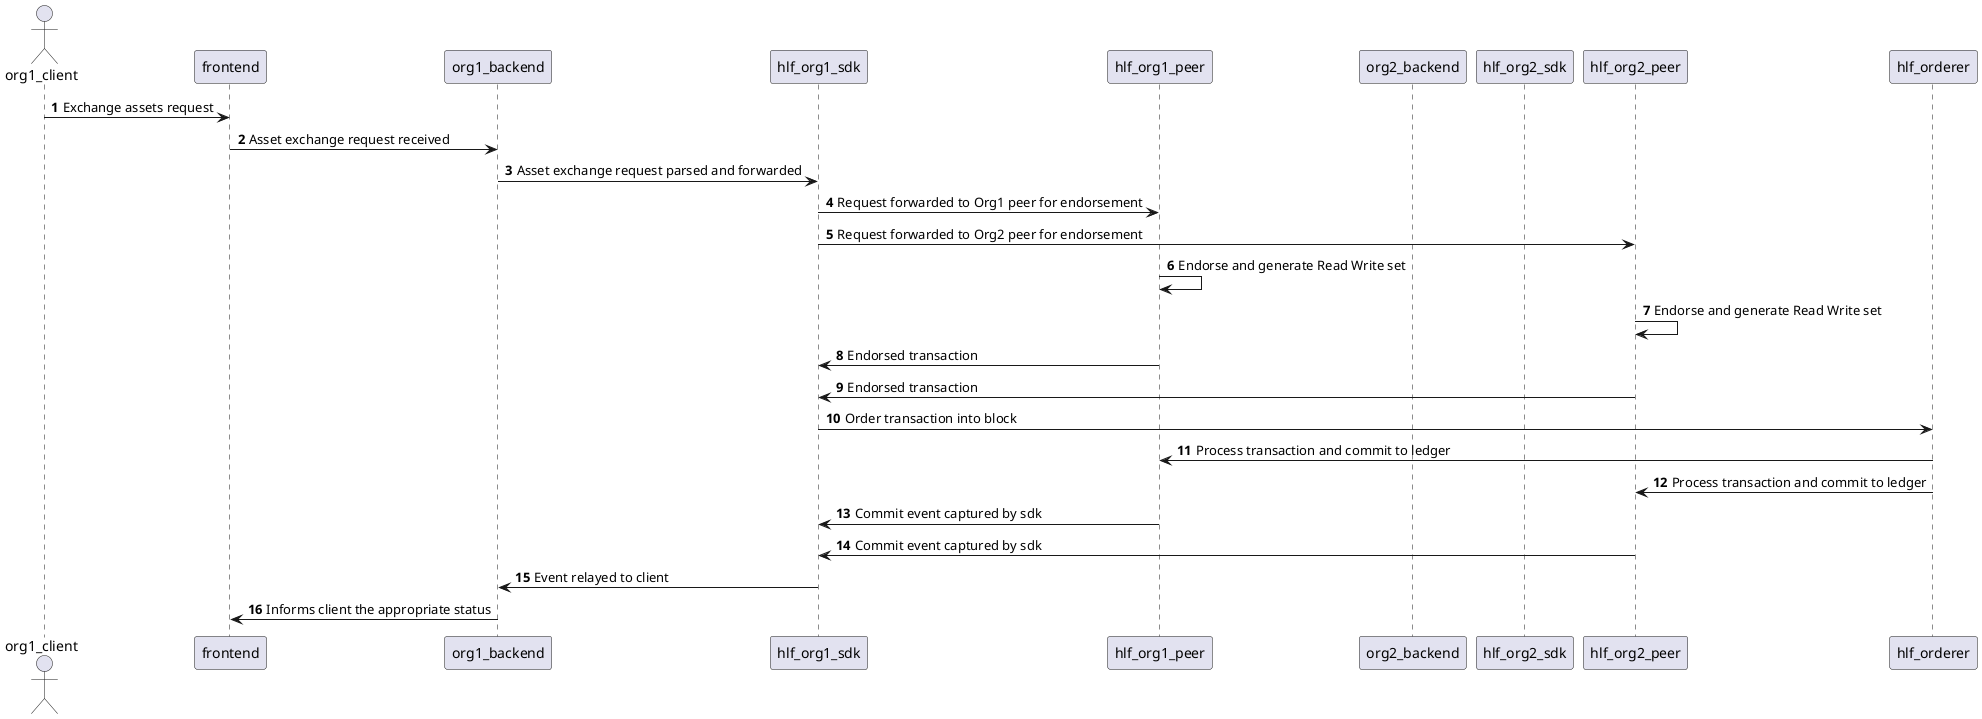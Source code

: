 @startuml Exchange Asset
autonumber

actor org1_client as 1c

participant frontend as f
participant org1_backend as 1b
participant hlf_org1_sdk as 1s
participant hlf_org1_peer as 1p

participant org2_backend as 2b
participant hlf_org2_sdk as 2s
participant hlf_org2_peer as 2p

participant hlf_orderer as o

1c -> f: Exchange assets request
f -> 1b: Asset exchange request received
1b -> 1s: Asset exchange request parsed and forwarded 
1s -> 1p: Request forwarded to Org1 peer for endorsement
1s -> 2p: Request forwarded to Org2 peer for endorsement
1p -> 1p: Endorse and generate Read Write set
2p -> 2p: Endorse and generate Read Write set
1p -> 1s: Endorsed transaction
2p -> 1s: Endorsed transaction
1s -> o: Order transaction into block
o -> 1p: Process transaction and commit to ledger
o -> 2p: Process transaction and commit to ledger
1p -> 1s: Commit event captured by sdk
2p -> 1s: Commit event captured by sdk
1s -> 1b: Event relayed to client
1b -> f: Informs client the appropriate status
@enduml
